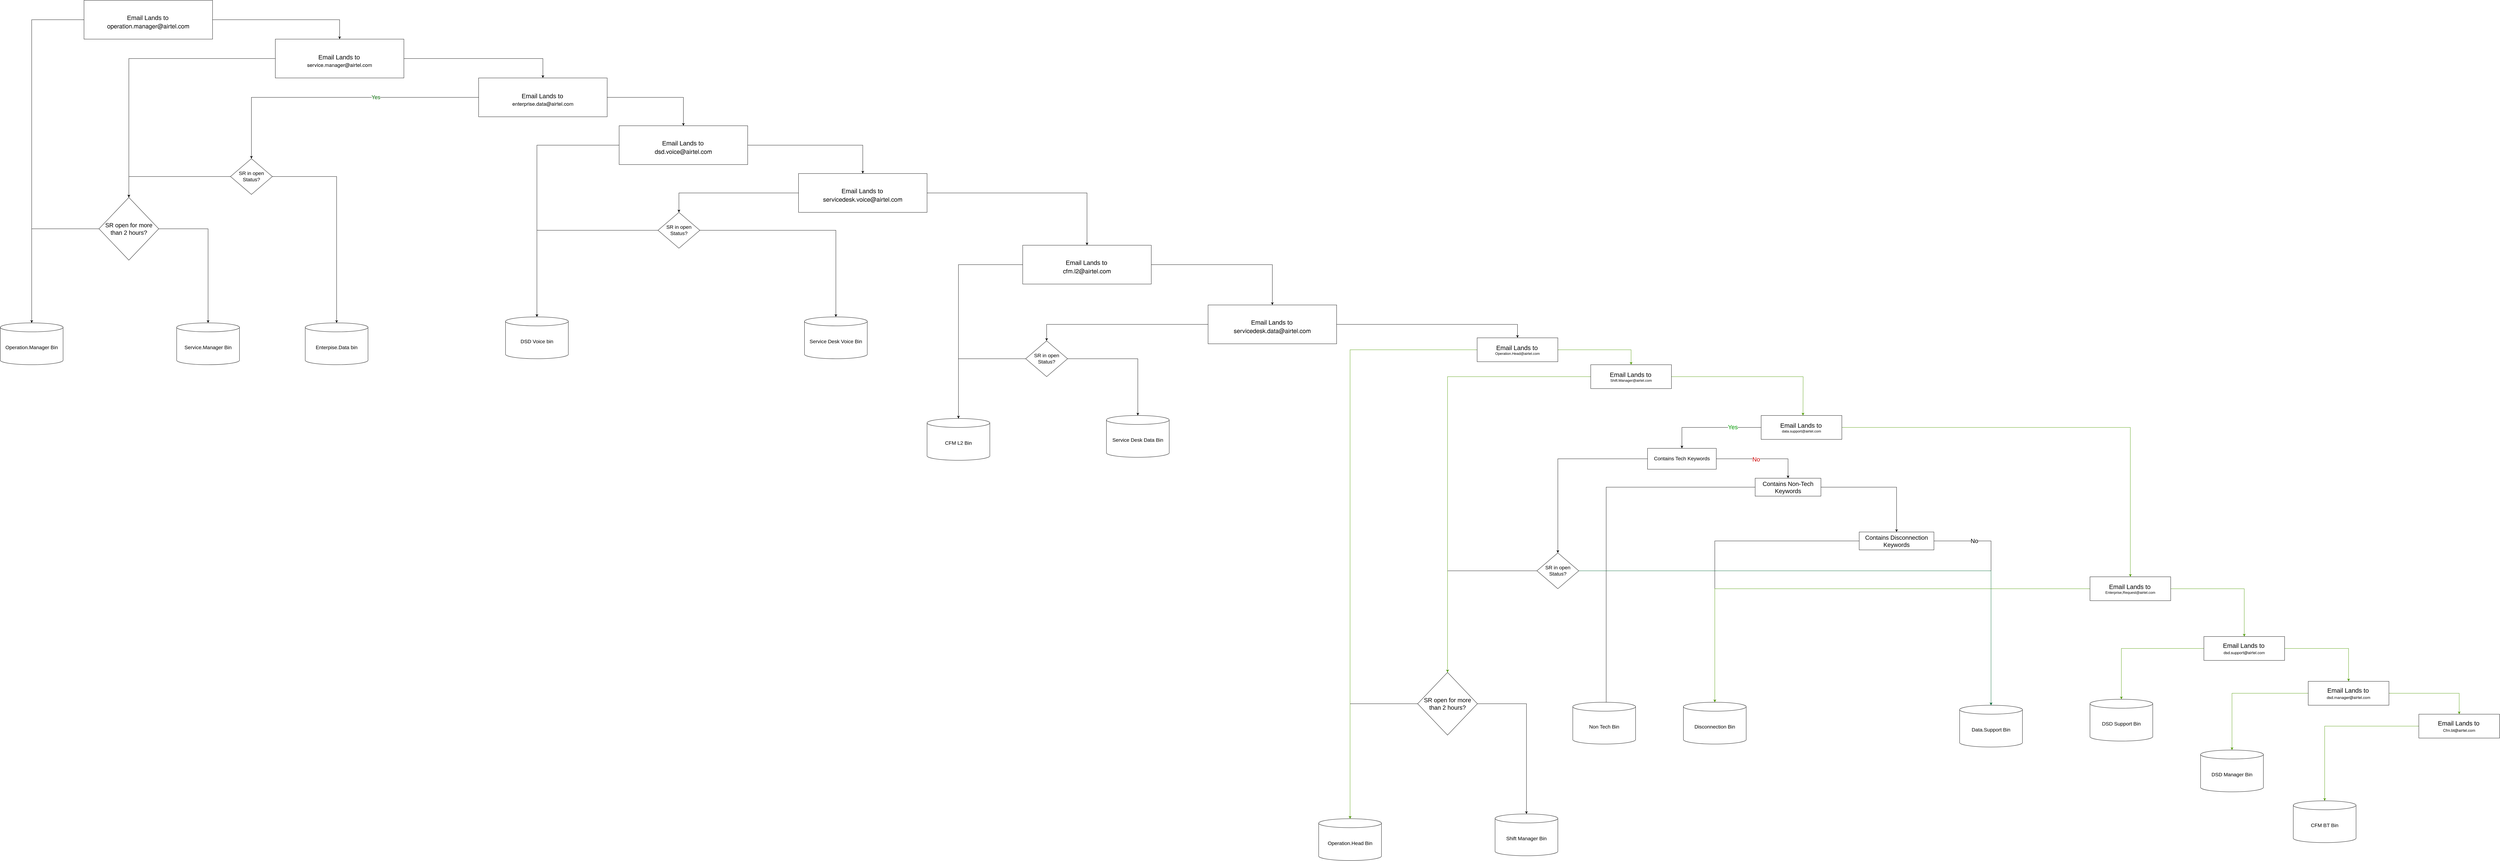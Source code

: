 <mxfile version="15.4.3" type="github">
  <diagram id="fSdKnkM4jwWLLz93tdnN" name="Page-1">
    <mxGraphModel dx="3594" dy="1782" grid="1" gridSize="10" guides="1" tooltips="1" connect="1" arrows="1" fold="1" page="1" pageScale="1" pageWidth="827" pageHeight="1169" math="0" shadow="0">
      <root>
        <mxCell id="0" />
        <mxCell id="1" parent="0" />
        <mxCell id="80u5x54LaO3btrXReR5X-9" value="" style="edgeStyle=orthogonalEdgeStyle;rounded=0;orthogonalLoop=1;jettySize=auto;html=1;entryX=0.5;entryY=0;entryDx=0;entryDy=0;" parent="1" source="80u5x54LaO3btrXReR5X-2" target="u6CdAD8OhafTvienVMci-5" edge="1">
          <mxGeometry relative="1" as="geometry">
            <mxPoint x="-1305" y="-270.0" as="targetPoint" />
          </mxGeometry>
        </mxCell>
        <mxCell id="80u5x54LaO3btrXReR5X-10" value="Yes" style="edgeLabel;html=1;align=center;verticalAlign=middle;resizable=0;points=[];fontSize=18;fontColor=#006600;" parent="80u5x54LaO3btrXReR5X-9" vertex="1" connectable="0">
          <mxGeometry x="-0.204" y="-2" relative="1" as="geometry">
            <mxPoint x="40" y="2" as="offset" />
          </mxGeometry>
        </mxCell>
        <mxCell id="u6CdAD8OhafTvienVMci-36" style="edgeStyle=orthogonalEdgeStyle;rounded=0;orthogonalLoop=1;jettySize=auto;html=1;entryX=0.5;entryY=0;entryDx=0;entryDy=0;fontSize=20;" edge="1" parent="1" source="80u5x54LaO3btrXReR5X-2" target="u6CdAD8OhafTvienVMci-35">
          <mxGeometry relative="1" as="geometry" />
        </mxCell>
        <mxCell id="80u5x54LaO3btrXReR5X-2" value="&lt;br&gt;&lt;font style=&quot;font-size: 21px&quot;&gt;Email Lands to&lt;/font&gt;&amp;nbsp;&lt;br&gt;&lt;p class=&quot;p1&quot; style=&quot;margin: 0px ; font-stretch: normal ; line-height: normal ; font-family: &amp;#34;helvetica neue&amp;#34;&quot;&gt;&lt;font style=&quot;font-size: 17px&quot;&gt;enterprise.data@airtel.com&lt;/font&gt;&lt;/p&gt;" style="rounded=0;whiteSpace=wrap;html=1;" parent="1" vertex="1">
          <mxGeometry x="-510" y="-680" width="430" height="130" as="geometry" />
        </mxCell>
        <mxCell id="80u5x54LaO3btrXReR5X-15" value="" style="edgeStyle=orthogonalEdgeStyle;rounded=0;orthogonalLoop=1;jettySize=auto;html=1;fontSize=18;fontColor=#FF0000;" parent="1" source="80u5x54LaO3btrXReR5X-11" target="80u5x54LaO3btrXReR5X-14" edge="1">
          <mxGeometry relative="1" as="geometry" />
        </mxCell>
        <mxCell id="80u5x54LaO3btrXReR5X-33" value="Yes" style="edgeLabel;html=1;align=center;verticalAlign=middle;resizable=0;points=[];fontSize=20;fontColor=#009900;" parent="80u5x54LaO3btrXReR5X-15" vertex="1" connectable="0">
          <mxGeometry x="-0.424" y="-2" relative="1" as="geometry">
            <mxPoint x="1" as="offset" />
          </mxGeometry>
        </mxCell>
        <mxCell id="u6CdAD8OhafTvienVMci-88" style="edgeStyle=orthogonalEdgeStyle;rounded=0;orthogonalLoop=1;jettySize=auto;html=1;fontSize=20;strokeColor=#4D9900;" edge="1" parent="1" source="80u5x54LaO3btrXReR5X-11" target="u6CdAD8OhafTvienVMci-79">
          <mxGeometry relative="1" as="geometry" />
        </mxCell>
        <mxCell id="80u5x54LaO3btrXReR5X-11" value="&lt;font style=&quot;font-size: 21px&quot;&gt;Email Lands to&lt;/font&gt;&lt;span&gt;&amp;nbsp;&lt;/span&gt;&lt;br&gt;&lt;span&gt;data.support@airtel.com&lt;/span&gt;" style="rounded=0;whiteSpace=wrap;html=1;" parent="1" vertex="1">
          <mxGeometry x="3780" y="450" width="270" height="80" as="geometry" />
        </mxCell>
        <mxCell id="80u5x54LaO3btrXReR5X-20" value="" style="edgeStyle=orthogonalEdgeStyle;rounded=0;orthogonalLoop=1;jettySize=auto;html=1;fontSize=17;fontColor=#009900;" parent="1" source="80u5x54LaO3btrXReR5X-14" target="80u5x54LaO3btrXReR5X-19" edge="1">
          <mxGeometry relative="1" as="geometry" />
        </mxCell>
        <mxCell id="80u5x54LaO3btrXReR5X-41" value="No" style="edgeLabel;html=1;align=center;verticalAlign=middle;resizable=0;points=[];fontSize=20;fontColor=#CC0000;" parent="80u5x54LaO3btrXReR5X-20" vertex="1" connectable="0">
          <mxGeometry x="-0.137" y="-1" relative="1" as="geometry">
            <mxPoint x="1" as="offset" />
          </mxGeometry>
        </mxCell>
        <mxCell id="u6CdAD8OhafTvienVMci-68" style="edgeStyle=orthogonalEdgeStyle;rounded=0;orthogonalLoop=1;jettySize=auto;html=1;entryX=0.5;entryY=0;entryDx=0;entryDy=0;fontSize=20;" edge="1" parent="1" source="80u5x54LaO3btrXReR5X-14" target="u6CdAD8OhafTvienVMci-61">
          <mxGeometry relative="1" as="geometry" />
        </mxCell>
        <mxCell id="80u5x54LaO3btrXReR5X-14" value="&lt;font style=&quot;font-size: 17px&quot;&gt;Contains Tech Keywords&lt;/font&gt;" style="rounded=0;whiteSpace=wrap;html=1;" parent="1" vertex="1">
          <mxGeometry x="3400" y="560" width="230" height="70" as="geometry" />
        </mxCell>
        <mxCell id="u6CdAD8OhafTvienVMci-54" style="edgeStyle=orthogonalEdgeStyle;rounded=0;orthogonalLoop=1;jettySize=auto;html=1;entryX=0.532;entryY=0.178;entryDx=0;entryDy=0;entryPerimeter=0;fontSize=20;" edge="1" parent="1" source="80u5x54LaO3btrXReR5X-19" target="u6CdAD8OhafTvienVMci-53">
          <mxGeometry relative="1" as="geometry" />
        </mxCell>
        <mxCell id="u6CdAD8OhafTvienVMci-55" style="edgeStyle=orthogonalEdgeStyle;rounded=0;orthogonalLoop=1;jettySize=auto;html=1;entryX=0.5;entryY=0;entryDx=0;entryDy=0;fontSize=20;" edge="1" parent="1" source="80u5x54LaO3btrXReR5X-19" target="80u5x54LaO3btrXReR5X-21">
          <mxGeometry relative="1" as="geometry" />
        </mxCell>
        <mxCell id="80u5x54LaO3btrXReR5X-19" value="Contains Non-Tech Keywords" style="rounded=0;whiteSpace=wrap;html=1;fontSize=20;" parent="1" vertex="1">
          <mxGeometry x="3760" y="660" width="220" height="60" as="geometry" />
        </mxCell>
        <mxCell id="u6CdAD8OhafTvienVMci-57" style="edgeStyle=orthogonalEdgeStyle;rounded=0;orthogonalLoop=1;jettySize=auto;html=1;fontSize=20;" edge="1" parent="1" source="80u5x54LaO3btrXReR5X-21" target="u6CdAD8OhafTvienVMci-56">
          <mxGeometry relative="1" as="geometry" />
        </mxCell>
        <mxCell id="u6CdAD8OhafTvienVMci-69" style="edgeStyle=orthogonalEdgeStyle;rounded=0;orthogonalLoop=1;jettySize=auto;html=1;entryX=0.5;entryY=0;entryDx=0;entryDy=0;entryPerimeter=0;fontSize=20;" edge="1" parent="1" source="80u5x54LaO3btrXReR5X-21" target="u6CdAD8OhafTvienVMci-67">
          <mxGeometry relative="1" as="geometry" />
        </mxCell>
        <mxCell id="u6CdAD8OhafTvienVMci-71" value="No" style="edgeLabel;html=1;align=center;verticalAlign=middle;resizable=0;points=[];fontSize=20;" vertex="1" connectable="0" parent="u6CdAD8OhafTvienVMci-69">
          <mxGeometry x="-0.635" y="1" relative="1" as="geometry">
            <mxPoint as="offset" />
          </mxGeometry>
        </mxCell>
        <mxCell id="80u5x54LaO3btrXReR5X-21" value="Contains Disconnection Keywords" style="rounded=0;whiteSpace=wrap;html=1;fontSize=20;" parent="1" vertex="1">
          <mxGeometry x="4108" y="840" width="250" height="60" as="geometry" />
        </mxCell>
        <mxCell id="u6CdAD8OhafTvienVMci-9" value="" style="edgeStyle=orthogonalEdgeStyle;rounded=0;orthogonalLoop=1;jettySize=auto;html=1;fontSize=17;" edge="1" parent="1" source="u6CdAD8OhafTvienVMci-5" target="u6CdAD8OhafTvienVMci-8">
          <mxGeometry relative="1" as="geometry" />
        </mxCell>
        <mxCell id="u6CdAD8OhafTvienVMci-24" style="edgeStyle=orthogonalEdgeStyle;rounded=0;orthogonalLoop=1;jettySize=auto;html=1;entryX=0.5;entryY=0;entryDx=0;entryDy=0;entryPerimeter=0;fontSize=20;" edge="1" parent="1" source="u6CdAD8OhafTvienVMci-5" target="u6CdAD8OhafTvienVMci-23">
          <mxGeometry relative="1" as="geometry" />
        </mxCell>
        <mxCell id="u6CdAD8OhafTvienVMci-5" value="SR in open Status?" style="rhombus;whiteSpace=wrap;html=1;fontSize=17;" vertex="1" parent="1">
          <mxGeometry x="-1340" y="-410" width="140" height="120" as="geometry" />
        </mxCell>
        <mxCell id="u6CdAD8OhafTvienVMci-11" style="edgeStyle=orthogonalEdgeStyle;rounded=0;orthogonalLoop=1;jettySize=auto;html=1;entryX=0.5;entryY=0;entryDx=0;entryDy=0;entryPerimeter=0;fontSize=17;" edge="1" parent="1" source="u6CdAD8OhafTvienVMci-8" target="u6CdAD8OhafTvienVMci-10">
          <mxGeometry relative="1" as="geometry" />
        </mxCell>
        <mxCell id="u6CdAD8OhafTvienVMci-13" style="edgeStyle=orthogonalEdgeStyle;rounded=0;orthogonalLoop=1;jettySize=auto;html=1;exitX=1;exitY=0.5;exitDx=0;exitDy=0;fontSize=17;" edge="1" parent="1" source="u6CdAD8OhafTvienVMci-8" target="u6CdAD8OhafTvienVMci-12">
          <mxGeometry relative="1" as="geometry" />
        </mxCell>
        <mxCell id="u6CdAD8OhafTvienVMci-8" value="&lt;span style=&quot;font-size: 20px&quot;&gt;SR open for more than 2 hours?&lt;/span&gt;" style="rhombus;whiteSpace=wrap;html=1;fontSize=17;" vertex="1" parent="1">
          <mxGeometry x="-1780" y="-280" width="200" height="210" as="geometry" />
        </mxCell>
        <mxCell id="u6CdAD8OhafTvienVMci-10" value="Operation.Manager Bin" style="shape=cylinder3;whiteSpace=wrap;html=1;boundedLbl=1;backgroundOutline=1;size=15;fontSize=17;" vertex="1" parent="1">
          <mxGeometry x="-2110" y="140" width="210" height="140" as="geometry" />
        </mxCell>
        <mxCell id="u6CdAD8OhafTvienVMci-12" value="Service.Manager Bin" style="shape=cylinder3;whiteSpace=wrap;html=1;boundedLbl=1;backgroundOutline=1;size=15;fontSize=17;" vertex="1" parent="1">
          <mxGeometry x="-1520" y="140" width="210" height="140" as="geometry" />
        </mxCell>
        <mxCell id="u6CdAD8OhafTvienVMci-15" style="edgeStyle=orthogonalEdgeStyle;rounded=0;orthogonalLoop=1;jettySize=auto;html=1;fontSize=20;entryX=0.5;entryY=0;entryDx=0;entryDy=0;" edge="1" parent="1" source="u6CdAD8OhafTvienVMci-14" target="u6CdAD8OhafTvienVMci-17">
          <mxGeometry relative="1" as="geometry">
            <mxPoint x="-900" y="-710" as="targetPoint" />
          </mxGeometry>
        </mxCell>
        <mxCell id="u6CdAD8OhafTvienVMci-16" style="edgeStyle=orthogonalEdgeStyle;rounded=0;orthogonalLoop=1;jettySize=auto;html=1;entryX=0.5;entryY=0;entryDx=0;entryDy=0;entryPerimeter=0;fontSize=20;" edge="1" parent="1" source="u6CdAD8OhafTvienVMci-14" target="u6CdAD8OhafTvienVMci-10">
          <mxGeometry relative="1" as="geometry" />
        </mxCell>
        <mxCell id="u6CdAD8OhafTvienVMci-14" value="&lt;br&gt;&lt;font style=&quot;font-size: 21px&quot;&gt;Email Lands to&lt;/font&gt;&amp;nbsp;&lt;br&gt;&lt;p class=&quot;p1&quot; style=&quot;margin: 0px ; font-stretch: normal ; line-height: normal ; font-family: &amp;#34;helvetica neue&amp;#34;&quot;&gt;&lt;font style=&quot;font-size: 20px&quot;&gt;operation.manager@airtel.com&lt;/font&gt;&lt;/p&gt;" style="rounded=0;whiteSpace=wrap;html=1;" vertex="1" parent="1">
          <mxGeometry x="-1830" y="-940" width="430" height="130" as="geometry" />
        </mxCell>
        <mxCell id="u6CdAD8OhafTvienVMci-19" style="edgeStyle=orthogonalEdgeStyle;rounded=0;orthogonalLoop=1;jettySize=auto;html=1;entryX=0.5;entryY=0;entryDx=0;entryDy=0;fontSize=20;" edge="1" parent="1" source="u6CdAD8OhafTvienVMci-17" target="80u5x54LaO3btrXReR5X-2">
          <mxGeometry relative="1" as="geometry" />
        </mxCell>
        <mxCell id="u6CdAD8OhafTvienVMci-22" style="edgeStyle=orthogonalEdgeStyle;rounded=0;orthogonalLoop=1;jettySize=auto;html=1;fontSize=20;" edge="1" parent="1" source="u6CdAD8OhafTvienVMci-17" target="u6CdAD8OhafTvienVMci-8">
          <mxGeometry relative="1" as="geometry" />
        </mxCell>
        <mxCell id="u6CdAD8OhafTvienVMci-17" value="&lt;br&gt;&lt;font style=&quot;font-size: 21px&quot;&gt;Email Lands to&lt;/font&gt;&amp;nbsp;&lt;br&gt;&lt;p class=&quot;p1&quot; style=&quot;margin: 0px ; font-stretch: normal ; line-height: normal ; font-family: &amp;#34;helvetica neue&amp;#34;&quot;&gt;&lt;span style=&quot;font-size: 17px&quot;&gt;service.manager@airtel.com&lt;/span&gt;&lt;/p&gt;" style="rounded=0;whiteSpace=wrap;html=1;" vertex="1" parent="1">
          <mxGeometry x="-1190" y="-810" width="430" height="130" as="geometry" />
        </mxCell>
        <mxCell id="u6CdAD8OhafTvienVMci-23" value="Enterpise.Data bin" style="shape=cylinder3;whiteSpace=wrap;html=1;boundedLbl=1;backgroundOutline=1;size=15;fontSize=17;" vertex="1" parent="1">
          <mxGeometry x="-1090" y="140" width="210" height="140" as="geometry" />
        </mxCell>
        <mxCell id="u6CdAD8OhafTvienVMci-28" style="edgeStyle=orthogonalEdgeStyle;rounded=0;orthogonalLoop=1;jettySize=auto;html=1;entryX=0.5;entryY=0;entryDx=0;entryDy=0;fontSize=20;" edge="1" parent="1" source="u6CdAD8OhafTvienVMci-25" target="u6CdAD8OhafTvienVMci-27">
          <mxGeometry relative="1" as="geometry" />
        </mxCell>
        <mxCell id="u6CdAD8OhafTvienVMci-40" style="edgeStyle=orthogonalEdgeStyle;rounded=0;orthogonalLoop=1;jettySize=auto;html=1;entryX=0.5;entryY=0;entryDx=0;entryDy=0;fontSize=20;" edge="1" parent="1" source="u6CdAD8OhafTvienVMci-25" target="u6CdAD8OhafTvienVMci-39">
          <mxGeometry relative="1" as="geometry" />
        </mxCell>
        <mxCell id="u6CdAD8OhafTvienVMci-25" value="&lt;br&gt;&lt;font style=&quot;font-size: 21px&quot;&gt;Email Lands to&lt;/font&gt;&amp;nbsp;&lt;br&gt;&lt;p class=&quot;p1&quot; style=&quot;margin: 0px ; font-stretch: normal ; line-height: normal ; font-family: &amp;#34;helvetica neue&amp;#34;&quot;&gt;&lt;font style=&quot;font-size: 20px&quot;&gt;servicedesk.voice@airtel.com&lt;/font&gt;&lt;/p&gt;" style="rounded=0;whiteSpace=wrap;html=1;" vertex="1" parent="1">
          <mxGeometry x="560" y="-360" width="430" height="130" as="geometry" />
        </mxCell>
        <mxCell id="u6CdAD8OhafTvienVMci-30" style="edgeStyle=orthogonalEdgeStyle;rounded=0;orthogonalLoop=1;jettySize=auto;html=1;entryX=0.5;entryY=0;entryDx=0;entryDy=0;entryPerimeter=0;fontSize=20;" edge="1" parent="1" source="u6CdAD8OhafTvienVMci-27" target="u6CdAD8OhafTvienVMci-29">
          <mxGeometry relative="1" as="geometry" />
        </mxCell>
        <mxCell id="u6CdAD8OhafTvienVMci-32" style="edgeStyle=orthogonalEdgeStyle;rounded=0;orthogonalLoop=1;jettySize=auto;html=1;fontSize=20;" edge="1" parent="1" source="u6CdAD8OhafTvienVMci-27" target="u6CdAD8OhafTvienVMci-31">
          <mxGeometry relative="1" as="geometry" />
        </mxCell>
        <mxCell id="u6CdAD8OhafTvienVMci-27" value="SR in open Status?" style="rhombus;whiteSpace=wrap;html=1;fontSize=17;" vertex="1" parent="1">
          <mxGeometry x="90" y="-230" width="140" height="120" as="geometry" />
        </mxCell>
        <mxCell id="u6CdAD8OhafTvienVMci-29" value="DSD Voice bin" style="shape=cylinder3;whiteSpace=wrap;html=1;boundedLbl=1;backgroundOutline=1;size=15;fontSize=17;" vertex="1" parent="1">
          <mxGeometry x="-420" y="120" width="210" height="140" as="geometry" />
        </mxCell>
        <mxCell id="u6CdAD8OhafTvienVMci-31" value="Service Desk Voice Bin" style="shape=cylinder3;whiteSpace=wrap;html=1;boundedLbl=1;backgroundOutline=1;size=15;fontSize=17;" vertex="1" parent="1">
          <mxGeometry x="580" y="120" width="210" height="140" as="geometry" />
        </mxCell>
        <mxCell id="u6CdAD8OhafTvienVMci-37" style="edgeStyle=orthogonalEdgeStyle;rounded=0;orthogonalLoop=1;jettySize=auto;html=1;fontSize=20;" edge="1" parent="1" source="u6CdAD8OhafTvienVMci-35" target="u6CdAD8OhafTvienVMci-29">
          <mxGeometry relative="1" as="geometry" />
        </mxCell>
        <mxCell id="u6CdAD8OhafTvienVMci-38" style="edgeStyle=orthogonalEdgeStyle;rounded=0;orthogonalLoop=1;jettySize=auto;html=1;fontSize=20;" edge="1" parent="1" source="u6CdAD8OhafTvienVMci-35" target="u6CdAD8OhafTvienVMci-25">
          <mxGeometry relative="1" as="geometry" />
        </mxCell>
        <mxCell id="u6CdAD8OhafTvienVMci-35" value="&lt;br&gt;&lt;font style=&quot;font-size: 21px&quot;&gt;Email Lands to&lt;/font&gt;&amp;nbsp;&lt;br&gt;&lt;p class=&quot;p1&quot; style=&quot;margin: 0px ; font-stretch: normal ; line-height: normal ; font-family: &amp;#34;helvetica neue&amp;#34;&quot;&gt;&lt;font style=&quot;font-size: 20px&quot;&gt;dsd.voice@airtel.com&lt;/font&gt;&lt;/p&gt;" style="rounded=0;whiteSpace=wrap;html=1;" vertex="1" parent="1">
          <mxGeometry x="-40" y="-520" width="430" height="130" as="geometry" />
        </mxCell>
        <mxCell id="u6CdAD8OhafTvienVMci-42" style="edgeStyle=orthogonalEdgeStyle;rounded=0;orthogonalLoop=1;jettySize=auto;html=1;fontSize=20;" edge="1" parent="1" source="u6CdAD8OhafTvienVMci-39" target="u6CdAD8OhafTvienVMci-41">
          <mxGeometry relative="1" as="geometry" />
        </mxCell>
        <mxCell id="u6CdAD8OhafTvienVMci-45" style="edgeStyle=orthogonalEdgeStyle;rounded=0;orthogonalLoop=1;jettySize=auto;html=1;entryX=0.5;entryY=0;entryDx=0;entryDy=0;fontSize=20;" edge="1" parent="1" source="u6CdAD8OhafTvienVMci-39" target="u6CdAD8OhafTvienVMci-44">
          <mxGeometry relative="1" as="geometry" />
        </mxCell>
        <mxCell id="u6CdAD8OhafTvienVMci-39" value="&lt;br&gt;&lt;font style=&quot;font-size: 21px&quot;&gt;Email Lands to&lt;/font&gt;&amp;nbsp;&lt;br&gt;&lt;p class=&quot;p1&quot; style=&quot;margin: 0px ; font-stretch: normal ; line-height: normal ; font-family: &amp;#34;helvetica neue&amp;#34;&quot;&gt;&lt;font style=&quot;font-size: 20px&quot;&gt;cfm.l2&lt;/font&gt;&lt;span style=&quot;font-size: 20px&quot;&gt;@airtel.com&lt;/span&gt;&lt;/p&gt;" style="rounded=0;whiteSpace=wrap;html=1;" vertex="1" parent="1">
          <mxGeometry x="1310" y="-120" width="430" height="130" as="geometry" />
        </mxCell>
        <mxCell id="u6CdAD8OhafTvienVMci-41" value="CFM L2 Bin" style="shape=cylinder3;whiteSpace=wrap;html=1;boundedLbl=1;backgroundOutline=1;size=15;fontSize=17;" vertex="1" parent="1">
          <mxGeometry x="990" y="460" width="210" height="140" as="geometry" />
        </mxCell>
        <mxCell id="u6CdAD8OhafTvienVMci-43" value="Service Desk Data Bin" style="shape=cylinder3;whiteSpace=wrap;html=1;boundedLbl=1;backgroundOutline=1;size=15;fontSize=17;" vertex="1" parent="1">
          <mxGeometry x="1590" y="450" width="210" height="140" as="geometry" />
        </mxCell>
        <mxCell id="u6CdAD8OhafTvienVMci-47" style="edgeStyle=orthogonalEdgeStyle;rounded=0;orthogonalLoop=1;jettySize=auto;html=1;entryX=0.5;entryY=0;entryDx=0;entryDy=0;fontSize=20;" edge="1" parent="1" source="u6CdAD8OhafTvienVMci-44" target="u6CdAD8OhafTvienVMci-46">
          <mxGeometry relative="1" as="geometry" />
        </mxCell>
        <mxCell id="u6CdAD8OhafTvienVMci-51" style="edgeStyle=orthogonalEdgeStyle;rounded=0;orthogonalLoop=1;jettySize=auto;html=1;fontSize=20;entryX=0.5;entryY=0;entryDx=0;entryDy=0;" edge="1" parent="1" source="u6CdAD8OhafTvienVMci-44" target="u6CdAD8OhafTvienVMci-73">
          <mxGeometry relative="1" as="geometry" />
        </mxCell>
        <mxCell id="u6CdAD8OhafTvienVMci-44" value="&lt;br&gt;&lt;font style=&quot;font-size: 21px&quot;&gt;Email Lands to&lt;/font&gt;&amp;nbsp;&lt;br&gt;&lt;p class=&quot;p1&quot; style=&quot;margin: 0px ; font-stretch: normal ; line-height: normal ; font-family: &amp;#34;helvetica neue&amp;#34;&quot;&gt;&lt;span style=&quot;font-size: 20px&quot;&gt;servicedesk.data@airtel.com&lt;/span&gt;&lt;/p&gt;" style="rounded=0;whiteSpace=wrap;html=1;" vertex="1" parent="1">
          <mxGeometry x="1930" y="80" width="430" height="130" as="geometry" />
        </mxCell>
        <mxCell id="u6CdAD8OhafTvienVMci-49" style="edgeStyle=orthogonalEdgeStyle;rounded=0;orthogonalLoop=1;jettySize=auto;html=1;fontSize=20;" edge="1" parent="1" source="u6CdAD8OhafTvienVMci-46" target="u6CdAD8OhafTvienVMci-41">
          <mxGeometry relative="1" as="geometry" />
        </mxCell>
        <mxCell id="u6CdAD8OhafTvienVMci-50" style="edgeStyle=orthogonalEdgeStyle;rounded=0;orthogonalLoop=1;jettySize=auto;html=1;entryX=0.5;entryY=0;entryDx=0;entryDy=0;entryPerimeter=0;fontSize=20;" edge="1" parent="1" source="u6CdAD8OhafTvienVMci-46" target="u6CdAD8OhafTvienVMci-43">
          <mxGeometry relative="1" as="geometry" />
        </mxCell>
        <mxCell id="u6CdAD8OhafTvienVMci-46" value="SR in open Status?" style="rhombus;whiteSpace=wrap;html=1;fontSize=17;" vertex="1" parent="1">
          <mxGeometry x="1320" y="200" width="140" height="120" as="geometry" />
        </mxCell>
        <mxCell id="u6CdAD8OhafTvienVMci-53" value="Non Tech Bin" style="shape=cylinder3;whiteSpace=wrap;html=1;boundedLbl=1;backgroundOutline=1;size=15;fontSize=17;" vertex="1" parent="1">
          <mxGeometry x="3150" y="1410" width="210" height="140" as="geometry" />
        </mxCell>
        <mxCell id="u6CdAD8OhafTvienVMci-56" value="Disconnection Bin" style="shape=cylinder3;whiteSpace=wrap;html=1;boundedLbl=1;backgroundOutline=1;size=15;fontSize=17;" vertex="1" parent="1">
          <mxGeometry x="3520" y="1410" width="210" height="140" as="geometry" />
        </mxCell>
        <mxCell id="u6CdAD8OhafTvienVMci-59" value="" style="edgeStyle=orthogonalEdgeStyle;rounded=0;orthogonalLoop=1;jettySize=auto;html=1;fontSize=17;" edge="1" parent="1" source="u6CdAD8OhafTvienVMci-61" target="u6CdAD8OhafTvienVMci-64">
          <mxGeometry relative="1" as="geometry" />
        </mxCell>
        <mxCell id="u6CdAD8OhafTvienVMci-60" style="edgeStyle=orthogonalEdgeStyle;rounded=0;orthogonalLoop=1;jettySize=auto;html=1;entryX=0.5;entryY=0;entryDx=0;entryDy=0;entryPerimeter=0;fontSize=20;strokeColor=#006633;" edge="1" parent="1" source="u6CdAD8OhafTvienVMci-61" target="u6CdAD8OhafTvienVMci-67">
          <mxGeometry relative="1" as="geometry" />
        </mxCell>
        <mxCell id="u6CdAD8OhafTvienVMci-61" value="SR in open Status?" style="rhombus;whiteSpace=wrap;html=1;fontSize=17;" vertex="1" parent="1">
          <mxGeometry x="3030" y="910" width="140" height="120" as="geometry" />
        </mxCell>
        <mxCell id="u6CdAD8OhafTvienVMci-62" style="edgeStyle=orthogonalEdgeStyle;rounded=0;orthogonalLoop=1;jettySize=auto;html=1;entryX=0.5;entryY=0;entryDx=0;entryDy=0;entryPerimeter=0;fontSize=17;" edge="1" parent="1" source="u6CdAD8OhafTvienVMci-64" target="u6CdAD8OhafTvienVMci-65">
          <mxGeometry relative="1" as="geometry" />
        </mxCell>
        <mxCell id="u6CdAD8OhafTvienVMci-63" style="edgeStyle=orthogonalEdgeStyle;rounded=0;orthogonalLoop=1;jettySize=auto;html=1;exitX=1;exitY=0.5;exitDx=0;exitDy=0;fontSize=17;" edge="1" parent="1" source="u6CdAD8OhafTvienVMci-64" target="u6CdAD8OhafTvienVMci-66">
          <mxGeometry relative="1" as="geometry" />
        </mxCell>
        <mxCell id="u6CdAD8OhafTvienVMci-64" value="&lt;span style=&quot;font-size: 20px&quot;&gt;SR open for more than 2 hours?&lt;/span&gt;" style="rhombus;whiteSpace=wrap;html=1;fontSize=17;" vertex="1" parent="1">
          <mxGeometry x="2631" y="1310" width="200" height="210" as="geometry" />
        </mxCell>
        <mxCell id="u6CdAD8OhafTvienVMci-65" value="Operation.Head Bin" style="shape=cylinder3;whiteSpace=wrap;html=1;boundedLbl=1;backgroundOutline=1;size=15;fontSize=17;" vertex="1" parent="1">
          <mxGeometry x="2300" y="1800" width="210" height="140" as="geometry" />
        </mxCell>
        <mxCell id="u6CdAD8OhafTvienVMci-66" value="Shift Manager Bin" style="shape=cylinder3;whiteSpace=wrap;html=1;boundedLbl=1;backgroundOutline=1;size=15;fontSize=17;" vertex="1" parent="1">
          <mxGeometry x="2890" y="1784" width="210" height="140" as="geometry" />
        </mxCell>
        <mxCell id="u6CdAD8OhafTvienVMci-67" value="Data.Support Bin" style="shape=cylinder3;whiteSpace=wrap;html=1;boundedLbl=1;backgroundOutline=1;size=15;fontSize=17;" vertex="1" parent="1">
          <mxGeometry x="4444" y="1420" width="210" height="140" as="geometry" />
        </mxCell>
        <mxCell id="u6CdAD8OhafTvienVMci-83" style="edgeStyle=orthogonalEdgeStyle;rounded=0;orthogonalLoop=1;jettySize=auto;html=1;fontSize=20;strokeColor=#4D9900;" edge="1" parent="1" source="u6CdAD8OhafTvienVMci-73" target="u6CdAD8OhafTvienVMci-76">
          <mxGeometry relative="1" as="geometry" />
        </mxCell>
        <mxCell id="u6CdAD8OhafTvienVMci-85" style="edgeStyle=orthogonalEdgeStyle;rounded=0;orthogonalLoop=1;jettySize=auto;html=1;fontSize=20;strokeColor=#4D9900;" edge="1" parent="1" source="u6CdAD8OhafTvienVMci-73" target="u6CdAD8OhafTvienVMci-65">
          <mxGeometry relative="1" as="geometry" />
        </mxCell>
        <mxCell id="u6CdAD8OhafTvienVMci-73" value="&lt;font style=&quot;font-size: 21px&quot;&gt;Email Lands to&lt;/font&gt;&lt;span&gt;&amp;nbsp;&lt;/span&gt;&lt;br&gt;Operation.Head@airtel.com" style="rounded=0;whiteSpace=wrap;html=1;" vertex="1" parent="1">
          <mxGeometry x="2830" y="190" width="270" height="80" as="geometry" />
        </mxCell>
        <mxCell id="u6CdAD8OhafTvienVMci-84" style="edgeStyle=orthogonalEdgeStyle;rounded=0;orthogonalLoop=1;jettySize=auto;html=1;fontSize=20;strokeColor=#4D9900;" edge="1" parent="1" source="u6CdAD8OhafTvienVMci-76">
          <mxGeometry relative="1" as="geometry">
            <mxPoint x="3920" y="450" as="targetPoint" />
          </mxGeometry>
        </mxCell>
        <mxCell id="u6CdAD8OhafTvienVMci-102" style="edgeStyle=orthogonalEdgeStyle;rounded=0;orthogonalLoop=1;jettySize=auto;html=1;entryX=0.5;entryY=0;entryDx=0;entryDy=0;fontSize=20;strokeColor=#4D9900;" edge="1" parent="1" source="u6CdAD8OhafTvienVMci-76" target="u6CdAD8OhafTvienVMci-64">
          <mxGeometry relative="1" as="geometry" />
        </mxCell>
        <mxCell id="u6CdAD8OhafTvienVMci-76" value="&lt;font style=&quot;font-size: 21px&quot;&gt;Email Lands to&lt;/font&gt;&lt;span&gt;&amp;nbsp;&lt;/span&gt;&lt;br&gt;Shift.Manager@airtel.com" style="rounded=0;whiteSpace=wrap;html=1;" vertex="1" parent="1">
          <mxGeometry x="3210" y="280" width="270" height="80" as="geometry" />
        </mxCell>
        <mxCell id="u6CdAD8OhafTvienVMci-89" style="edgeStyle=orthogonalEdgeStyle;rounded=0;orthogonalLoop=1;jettySize=auto;html=1;entryX=0.5;entryY=0;entryDx=0;entryDy=0;entryPerimeter=0;fontSize=20;strokeColor=#4D9900;" edge="1" parent="1" source="u6CdAD8OhafTvienVMci-79" target="u6CdAD8OhafTvienVMci-56">
          <mxGeometry relative="1" as="geometry" />
        </mxCell>
        <mxCell id="u6CdAD8OhafTvienVMci-91" style="edgeStyle=orthogonalEdgeStyle;rounded=0;orthogonalLoop=1;jettySize=auto;html=1;fontSize=20;strokeColor=#4D9900;" edge="1" parent="1" source="u6CdAD8OhafTvienVMci-79" target="u6CdAD8OhafTvienVMci-90">
          <mxGeometry relative="1" as="geometry" />
        </mxCell>
        <mxCell id="u6CdAD8OhafTvienVMci-79" value="&lt;font style=&quot;font-size: 21px&quot;&gt;Email Lands to&lt;/font&gt;&lt;span&gt;&amp;nbsp;&lt;/span&gt;&lt;br&gt;Enterprise,Request@airtel.com" style="rounded=0;whiteSpace=wrap;html=1;" vertex="1" parent="1">
          <mxGeometry x="4880" y="990" width="270" height="80" as="geometry" />
        </mxCell>
        <mxCell id="u6CdAD8OhafTvienVMci-93" style="edgeStyle=orthogonalEdgeStyle;rounded=0;orthogonalLoop=1;jettySize=auto;html=1;entryX=0.5;entryY=0;entryDx=0;entryDy=0;fontSize=20;strokeColor=#4D9900;" edge="1" parent="1" source="u6CdAD8OhafTvienVMci-90" target="u6CdAD8OhafTvienVMci-92">
          <mxGeometry relative="1" as="geometry" />
        </mxCell>
        <mxCell id="u6CdAD8OhafTvienVMci-99" style="edgeStyle=orthogonalEdgeStyle;rounded=0;orthogonalLoop=1;jettySize=auto;html=1;fontSize=20;strokeColor=#4D9900;" edge="1" parent="1" source="u6CdAD8OhafTvienVMci-90" target="u6CdAD8OhafTvienVMci-96">
          <mxGeometry relative="1" as="geometry" />
        </mxCell>
        <mxCell id="u6CdAD8OhafTvienVMci-90" value="&lt;font style=&quot;font-size: 21px&quot;&gt;Email Lands to&lt;/font&gt;&lt;span&gt;&amp;nbsp;&lt;/span&gt;&lt;br&gt;&lt;p class=&quot;p1&quot; style=&quot;margin: 0px ; font-stretch: normal ; font-size: 13px ; line-height: normal ; font-family: &amp;#34;helvetica neue&amp;#34;&quot;&gt;dsd.support@airtel.com&lt;/p&gt;" style="rounded=0;whiteSpace=wrap;html=1;" vertex="1" parent="1">
          <mxGeometry x="5261" y="1190" width="270" height="80" as="geometry" />
        </mxCell>
        <mxCell id="u6CdAD8OhafTvienVMci-95" style="edgeStyle=orthogonalEdgeStyle;rounded=0;orthogonalLoop=1;jettySize=auto;html=1;fontSize=20;strokeColor=#4D9900;" edge="1" parent="1" source="u6CdAD8OhafTvienVMci-92" target="u6CdAD8OhafTvienVMci-94">
          <mxGeometry relative="1" as="geometry" />
        </mxCell>
        <mxCell id="u6CdAD8OhafTvienVMci-100" style="edgeStyle=orthogonalEdgeStyle;rounded=0;orthogonalLoop=1;jettySize=auto;html=1;entryX=0.5;entryY=0;entryDx=0;entryDy=0;entryPerimeter=0;fontSize=20;strokeColor=#4D9900;" edge="1" parent="1" source="u6CdAD8OhafTvienVMci-92" target="u6CdAD8OhafTvienVMci-97">
          <mxGeometry relative="1" as="geometry" />
        </mxCell>
        <mxCell id="u6CdAD8OhafTvienVMci-92" value="&lt;font style=&quot;font-size: 21px&quot;&gt;Email Lands to&lt;/font&gt;&lt;span&gt;&amp;nbsp;&lt;/span&gt;&lt;br&gt;&lt;p class=&quot;p1&quot; style=&quot;margin: 0px ; font-stretch: normal ; font-size: 13px ; line-height: normal ; font-family: &amp;#34;helvetica neue&amp;#34;&quot;&gt;dsd.manager@airtel.com&lt;/p&gt;" style="rounded=0;whiteSpace=wrap;html=1;" vertex="1" parent="1">
          <mxGeometry x="5610" y="1340" width="270" height="80" as="geometry" />
        </mxCell>
        <mxCell id="u6CdAD8OhafTvienVMci-101" style="edgeStyle=orthogonalEdgeStyle;rounded=0;orthogonalLoop=1;jettySize=auto;html=1;entryX=0.5;entryY=0;entryDx=0;entryDy=0;entryPerimeter=0;fontSize=20;strokeColor=#4D9900;" edge="1" parent="1" source="u6CdAD8OhafTvienVMci-94" target="u6CdAD8OhafTvienVMci-98">
          <mxGeometry relative="1" as="geometry" />
        </mxCell>
        <mxCell id="u6CdAD8OhafTvienVMci-94" value="&lt;font style=&quot;font-size: 21px&quot;&gt;Email Lands to&lt;/font&gt;&lt;span&gt;&amp;nbsp;&lt;/span&gt;&lt;br&gt;&lt;p class=&quot;p1&quot; style=&quot;margin: 0px ; font-stretch: normal ; font-size: 13px ; line-height: normal ; font-family: &amp;#34;helvetica neue&amp;#34;&quot;&gt;&lt;span style=&quot;color: rgba(0 , 0 , 0 , 0) ; font-family: monospace ; font-size: 0px&quot;&gt;%3CmxGraphModel%3E%3Croot%3E%3CmxCell%20id%3D%220%22%2F%3E%3CmxCell%20id%3D%221%22%20parent%3D%220%22%2F%3E%3CmxCell%20id%3D%222%22%20value%3D%22%26lt%3Bfont%20style%3D%26quot%3Bfont-size%3A%2021px%26quot%3B%26gt%3BEmail%20Lands%20to%26lt%3B%2Ffont%26gt%3B%26lt%3Bspan%26gt%3B%26amp%3Bnbsp%3B%26lt%3B%2Fspan%26gt%3B%26lt%3Bbr%26gt%3B%26lt%3Bp%20class%3D%26quot%3Bp1%26quot%3B%20style%3D%26quot%3Bmargin%3A%200px%20%3B%20font-stretch%3A%20normal%20%3B%20font-size%3A%2013px%20%3B%20line-height%3A%20normal%20%3B%20font-family%3A%20%26amp%3B%2334%3Bhelvetica%20neue%26amp%3B%2334%3B%26quot%3B%26gt%3Bdsd.manager%40airtel.com%26lt%3B%2Fp%26gt%3B%22%20style%3D%22rounded%3D0%3BwhiteSpace%3Dwrap%3Bhtml%3D1%3B%22%20vertex%3D%221%22%20parent%3D%221%22%3E%3CmxGeometry%20x%3D%225610%22%20y%3D%221340%22%20width%3D%22270%22%20height%3D%2280%22%20as%3D%22geometry%22%2F%3E%3C%2FmxCell%3E%3C%2Froot%3E%3C%2FmxGraphModel%3E&lt;/span&gt;&lt;span style=&quot;font-family: &amp;#34;helvetica neue&amp;#34;&quot;&gt;Cfm.bt@airtel.com&lt;/span&gt;&lt;br&gt;&lt;/p&gt;" style="rounded=0;whiteSpace=wrap;html=1;" vertex="1" parent="1">
          <mxGeometry x="5980" y="1450" width="270" height="80" as="geometry" />
        </mxCell>
        <mxCell id="u6CdAD8OhafTvienVMci-96" value="DSD Support Bin" style="shape=cylinder3;whiteSpace=wrap;html=1;boundedLbl=1;backgroundOutline=1;size=15;fontSize=17;" vertex="1" parent="1">
          <mxGeometry x="4880" y="1400" width="210" height="140" as="geometry" />
        </mxCell>
        <mxCell id="u6CdAD8OhafTvienVMci-97" value="DSD Manager Bin" style="shape=cylinder3;whiteSpace=wrap;html=1;boundedLbl=1;backgroundOutline=1;size=15;fontSize=17;" vertex="1" parent="1">
          <mxGeometry x="5250" y="1570" width="210" height="140" as="geometry" />
        </mxCell>
        <mxCell id="u6CdAD8OhafTvienVMci-98" value="CFM BT Bin" style="shape=cylinder3;whiteSpace=wrap;html=1;boundedLbl=1;backgroundOutline=1;size=15;fontSize=17;" vertex="1" parent="1">
          <mxGeometry x="5560" y="1740" width="210" height="140" as="geometry" />
        </mxCell>
      </root>
    </mxGraphModel>
  </diagram>
</mxfile>
